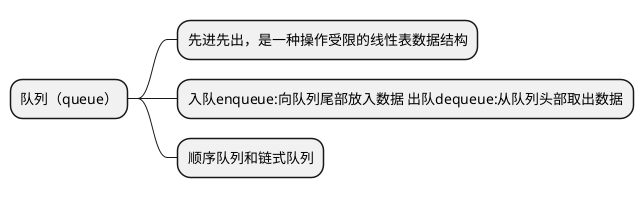 @startmindmap

* 队列（queue）
** 先进先出，是一种操作受限的线性表数据结构
** 入队enqueue:向队列尾部放入数据 出队dequeue:从队列头部取出数据
** 顺序队列和链式队列




@endmindmap
